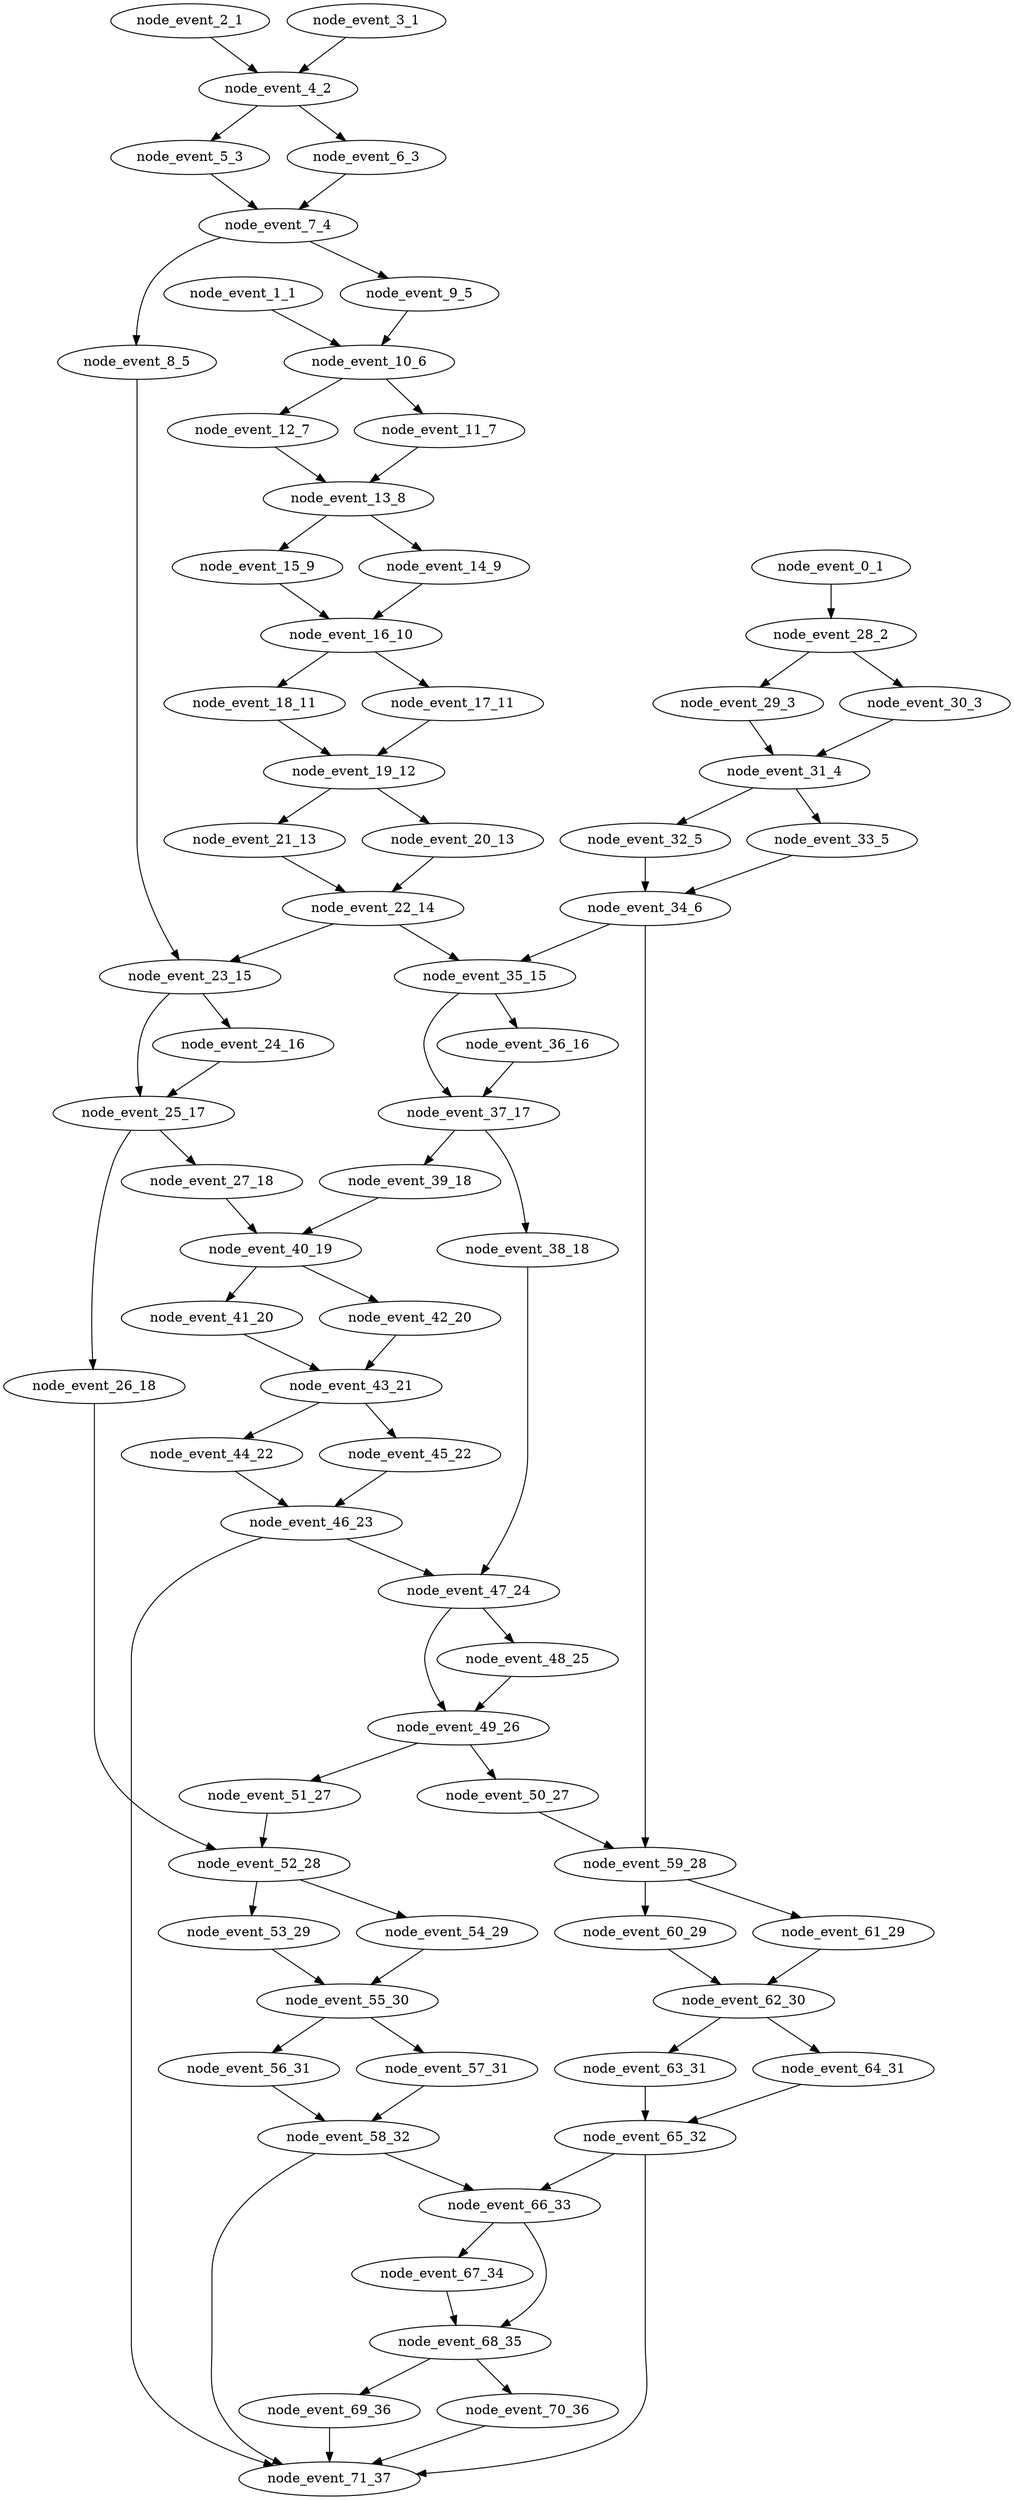 digraph {
    node_event_0_1 [EventIndex="0" EventType="DotQasm.Scheduling.GateEvent" Depth="1" Dependencies="0" Latency="00:00:00.0010000" Priority="0.04600000000000003"];
    node_event_1_1 [EventIndex="1" EventType="DotQasm.Scheduling.GateEvent" Depth="1" Dependencies="0" Latency="00:00:00.0010000" Priority="0.05200000000000003"];
    node_event_2_1 [EventIndex="2" EventType="DotQasm.Scheduling.GateEvent" Depth="1" Dependencies="0" Latency="00:00:00.0010000" Priority="0.05800000000000004"];
    node_event_3_1 [EventIndex="3" EventType="DotQasm.Scheduling.GateEvent" Depth="1" Dependencies="0" Latency="00:00:00.0010000" Priority="0.05800000000000004"];
    node_event_4_2 [EventIndex="4" EventType="DotQasm.Scheduling.ControlledGateEvent" Depth="2" Dependencies="2" Latency="00:00:00.0020000" Priority="0.05700000000000004"];
    node_event_5_3 [EventIndex="5" EventType="DotQasm.Scheduling.GateEvent" Depth="3" Dependencies="3" Latency="00:00:00.0010000" Priority="0.055000000000000035"];
    node_event_6_3 [EventIndex="6" EventType="DotQasm.Scheduling.GateEvent" Depth="3" Dependencies="3" Latency="00:00:00.0010000" Priority="0.055000000000000035"];
    node_event_7_4 [EventIndex="7" EventType="DotQasm.Scheduling.ControlledGateEvent" Depth="4" Dependencies="8" Latency="00:00:00.0020000" Priority="0.054000000000000034"];
    node_event_8_5 [EventIndex="8" EventType="DotQasm.Scheduling.GateEvent" Depth="5" Dependencies="9" Latency="00:00:00.0010000" Priority="0.03800000000000002"];
    node_event_9_5 [EventIndex="9" EventType="DotQasm.Scheduling.GateEvent" Depth="5" Dependencies="9" Latency="00:00:00.0010000" Priority="0.05200000000000003"];
    node_event_10_6 [EventIndex="10" EventType="DotQasm.Scheduling.ControlledGateEvent" Depth="6" Dependencies="11" Latency="00:00:00.0020000" Priority="0.05100000000000003"];
    node_event_11_7 [EventIndex="11" EventType="DotQasm.Scheduling.GateEvent" Depth="7" Dependencies="12" Latency="00:00:00.0010000" Priority="0.04900000000000003"];
    node_event_12_7 [EventIndex="12" EventType="DotQasm.Scheduling.GateEvent" Depth="7" Dependencies="12" Latency="00:00:00.0010000" Priority="0.04900000000000003"];
    node_event_13_8 [EventIndex="13" EventType="DotQasm.Scheduling.ControlledGateEvent" Depth="8" Dependencies="26" Latency="00:00:00.0020000" Priority="0.04800000000000003"];
    node_event_14_9 [EventIndex="14" EventType="DotQasm.Scheduling.GateEvent" Depth="9" Dependencies="27" Latency="00:00:00.0010000" Priority="0.04600000000000003"];
    node_event_15_9 [EventIndex="15" EventType="DotQasm.Scheduling.GateEvent" Depth="9" Dependencies="27" Latency="00:00:00.0010000" Priority="0.04600000000000003"];
    node_event_16_10 [EventIndex="16" EventType="DotQasm.Scheduling.ControlledGateEvent" Depth="10" Dependencies="56" Latency="00:00:00.0020000" Priority="0.045000000000000026"];
    node_event_17_11 [EventIndex="17" EventType="DotQasm.Scheduling.GateEvent" Depth="11" Dependencies="57" Latency="00:00:00.0010000" Priority="0.043000000000000024"];
    node_event_18_11 [EventIndex="18" EventType="DotQasm.Scheduling.GateEvent" Depth="11" Dependencies="57" Latency="00:00:00.0010000" Priority="0.043000000000000024"];
    node_event_19_12 [EventIndex="19" EventType="DotQasm.Scheduling.ControlledGateEvent" Depth="12" Dependencies="116" Latency="00:00:00.0020000" Priority="0.04200000000000002"];
    node_event_20_13 [EventIndex="20" EventType="DotQasm.Scheduling.GateEvent" Depth="13" Dependencies="117" Latency="00:00:00.0010000" Priority="0.04000000000000002"];
    node_event_21_13 [EventIndex="21" EventType="DotQasm.Scheduling.GateEvent" Depth="13" Dependencies="117" Latency="00:00:00.0010000" Priority="0.04000000000000002"];
    node_event_22_14 [EventIndex="22" EventType="DotQasm.Scheduling.ControlledGateEvent" Depth="14" Dependencies="236" Latency="00:00:00.0020000" Priority="0.03900000000000002"];
    node_event_23_15 [EventIndex="23" EventType="DotQasm.Scheduling.ControlledGateEvent" Depth="15" Dependencies="247" Latency="00:00:00.0020000" Priority="0.03700000000000002"];
    node_event_24_16 [EventIndex="24" EventType="DotQasm.Scheduling.GateEvent" Depth="16" Dependencies="248" Latency="00:00:00.0010000" Priority="0.03500000000000002"];
    node_event_25_17 [EventIndex="25" EventType="DotQasm.Scheduling.ControlledGateEvent" Depth="17" Dependencies="497" Latency="00:00:00.0020000" Priority="0.034000000000000016"];
    node_event_26_18 [EventIndex="26" EventType="DotQasm.Scheduling.GateEvent" Depth="18" Dependencies="498" Latency="00:00:00.0010000" Priority="0.018000000000000002"];
    node_event_27_18 [EventIndex="27" EventType="DotQasm.Scheduling.GateEvent" Depth="18" Dependencies="498" Latency="00:00:00.0010000" Priority="0.032000000000000015"];
    node_event_28_2 [EventIndex="28" EventType="DotQasm.Scheduling.ControlledGateEvent" Depth="2" Dependencies="1" Latency="00:00:00.0020000" Priority="0.045000000000000026"];
    node_event_29_3 [EventIndex="29" EventType="DotQasm.Scheduling.GateEvent" Depth="3" Dependencies="2" Latency="00:00:00.0010000" Priority="0.043000000000000024"];
    node_event_30_3 [EventIndex="30" EventType="DotQasm.Scheduling.GateEvent" Depth="3" Dependencies="2" Latency="00:00:00.0010000" Priority="0.043000000000000024"];
    node_event_31_4 [EventIndex="31" EventType="DotQasm.Scheduling.ControlledGateEvent" Depth="4" Dependencies="6" Latency="00:00:00.0020000" Priority="0.04200000000000002"];
    node_event_32_5 [EventIndex="32" EventType="DotQasm.Scheduling.GateEvent" Depth="5" Dependencies="7" Latency="00:00:00.0010000" Priority="0.04000000000000002"];
    node_event_33_5 [EventIndex="33" EventType="DotQasm.Scheduling.GateEvent" Depth="5" Dependencies="7" Latency="00:00:00.0010000" Priority="0.04000000000000002"];
    node_event_34_6 [EventIndex="34" EventType="DotQasm.Scheduling.ControlledGateEvent" Depth="6" Dependencies="16" Latency="00:00:00.0020000" Priority="0.03900000000000002"];
    node_event_35_15 [EventIndex="35" EventType="DotQasm.Scheduling.ControlledGateEvent" Depth="15" Dependencies="254" Latency="00:00:00.0020000" Priority="0.03700000000000002"];
    node_event_36_16 [EventIndex="36" EventType="DotQasm.Scheduling.GateEvent" Depth="16" Dependencies="255" Latency="00:00:00.0010000" Priority="0.03500000000000002"];
    node_event_37_17 [EventIndex="37" EventType="DotQasm.Scheduling.ControlledGateEvent" Depth="17" Dependencies="511" Latency="00:00:00.0020000" Priority="0.034000000000000016"];
    node_event_38_18 [EventIndex="38" EventType="DotQasm.Scheduling.GateEvent" Depth="18" Dependencies="512" Latency="00:00:00.0010000" Priority="0.024000000000000007"];
    node_event_39_18 [EventIndex="39" EventType="DotQasm.Scheduling.GateEvent" Depth="18" Dependencies="512" Latency="00:00:00.0010000" Priority="0.032000000000000015"];
    node_event_40_19 [EventIndex="40" EventType="DotQasm.Scheduling.ControlledGateEvent" Depth="19" Dependencies="1012" Latency="00:00:00.0020000" Priority="0.031000000000000014"];
    node_event_41_20 [EventIndex="41" EventType="DotQasm.Scheduling.GateEvent" Depth="20" Dependencies="1013" Latency="00:00:00.0010000" Priority="0.029000000000000012"];
    node_event_42_20 [EventIndex="42" EventType="DotQasm.Scheduling.GateEvent" Depth="20" Dependencies="1013" Latency="00:00:00.0010000" Priority="0.029000000000000012"];
    node_event_43_21 [EventIndex="43" EventType="DotQasm.Scheduling.ControlledGateEvent" Depth="21" Dependencies="2028" Latency="00:00:00.0020000" Priority="0.02800000000000001"];
    node_event_44_22 [EventIndex="44" EventType="DotQasm.Scheduling.GateEvent" Depth="22" Dependencies="2029" Latency="00:00:00.0010000" Priority="0.02600000000000001"];
    node_event_45_22 [EventIndex="45" EventType="DotQasm.Scheduling.GateEvent" Depth="22" Dependencies="2029" Latency="00:00:00.0010000" Priority="0.02600000000000001"];
    node_event_46_23 [EventIndex="46" EventType="DotQasm.Scheduling.ControlledGateEvent" Depth="23" Dependencies="4060" Latency="00:00:00.0020000" Priority="0.02500000000000001"];
    node_event_47_24 [EventIndex="47" EventType="DotQasm.Scheduling.ControlledGateEvent" Depth="24" Dependencies="4574" Latency="00:00:00.0020000" Priority="0.023000000000000007"];
    node_event_48_25 [EventIndex="48" EventType="DotQasm.Scheduling.GateEvent" Depth="25" Dependencies="4575" Latency="00:00:00.0010000" Priority="0.021000000000000005"];
    node_event_49_26 [EventIndex="49" EventType="DotQasm.Scheduling.ControlledGateEvent" Depth="26" Dependencies="9151" Latency="00:00:00.0020000" Priority="0.020000000000000004"];
    node_event_50_27 [EventIndex="50" EventType="DotQasm.Scheduling.GateEvent" Depth="27" Dependencies="9152" Latency="00:00:00.0010000" Priority="0.018000000000000002"];
    node_event_51_27 [EventIndex="51" EventType="DotQasm.Scheduling.GateEvent" Depth="27" Dependencies="9152" Latency="00:00:00.0010000" Priority="0.018000000000000002"];
    node_event_52_28 [EventIndex="52" EventType="DotQasm.Scheduling.ControlledGateEvent" Depth="28" Dependencies="9652" Latency="00:00:00.0020000" Priority="0.017"];
    node_event_53_29 [EventIndex="53" EventType="DotQasm.Scheduling.GateEvent" Depth="29" Dependencies="9653" Latency="00:00:00.0010000" Priority="0.015"];
    node_event_54_29 [EventIndex="54" EventType="DotQasm.Scheduling.GateEvent" Depth="29" Dependencies="9653" Latency="00:00:00.0010000" Priority="0.015"];
    node_event_55_30 [EventIndex="55" EventType="DotQasm.Scheduling.ControlledGateEvent" Depth="30" Dependencies="19308" Latency="00:00:00.0020000" Priority="0.014"];
    node_event_56_31 [EventIndex="56" EventType="DotQasm.Scheduling.GateEvent" Depth="31" Dependencies="19309" Latency="00:00:00.0010000" Priority="0.012"];
    node_event_57_31 [EventIndex="57" EventType="DotQasm.Scheduling.GateEvent" Depth="31" Dependencies="19309" Latency="00:00:00.0010000" Priority="0.012"];
    node_event_58_32 [EventIndex="58" EventType="DotQasm.Scheduling.ControlledGateEvent" Depth="32" Dependencies="38620" Latency="00:00:00.0020000" Priority="0.011000000000000001"];
    node_event_59_28 [EventIndex="59" EventType="DotQasm.Scheduling.ControlledGateEvent" Depth="28" Dependencies="9170" Latency="00:00:00.0020000" Priority="0.017"];
    node_event_60_29 [EventIndex="60" EventType="DotQasm.Scheduling.GateEvent" Depth="29" Dependencies="9171" Latency="00:00:00.0010000" Priority="0.015"];
    node_event_61_29 [EventIndex="61" EventType="DotQasm.Scheduling.GateEvent" Depth="29" Dependencies="9171" Latency="00:00:00.0010000" Priority="0.015"];
    node_event_62_30 [EventIndex="62" EventType="DotQasm.Scheduling.ControlledGateEvent" Depth="30" Dependencies="18344" Latency="00:00:00.0020000" Priority="0.014"];
    node_event_63_31 [EventIndex="63" EventType="DotQasm.Scheduling.GateEvent" Depth="31" Dependencies="18345" Latency="00:00:00.0010000" Priority="0.012"];
    node_event_64_31 [EventIndex="64" EventType="DotQasm.Scheduling.GateEvent" Depth="31" Dependencies="18345" Latency="00:00:00.0010000" Priority="0.012"];
    node_event_65_32 [EventIndex="65" EventType="DotQasm.Scheduling.ControlledGateEvent" Depth="32" Dependencies="36692" Latency="00:00:00.0020000" Priority="0.011000000000000001"];
    node_event_66_33 [EventIndex="66" EventType="DotQasm.Scheduling.ControlledGateEvent" Depth="33" Dependencies="75314" Latency="00:00:00.0020000" Priority="0.009000000000000001"];
    node_event_67_34 [EventIndex="67" EventType="DotQasm.Scheduling.GateEvent" Depth="34" Dependencies="75315" Latency="00:00:00.0010000" Priority="0.007"];
    node_event_68_35 [EventIndex="68" EventType="DotQasm.Scheduling.ControlledGateEvent" Depth="35" Dependencies="150631" Latency="00:00:00.0020000" Priority="0.006"];
    node_event_69_36 [EventIndex="69" EventType="DotQasm.Scheduling.GateEvent" Depth="36" Dependencies="150632" Latency="00:00:00.0010000" Priority="0.004"];
    node_event_70_36 [EventIndex="70" EventType="DotQasm.Scheduling.GateEvent" Depth="36" Dependencies="150632" Latency="00:00:00.0010000" Priority="0.004"];
    node_event_71_37 [EventIndex="71" EventType="DotQasm.Scheduling.MeasurementEvent" Depth="37" Dependencies="380641" Latency="00:00:00.0030000" Priority="0.003"];
    node_event_0_1 -> node_event_28_2;
    node_event_1_1 -> node_event_10_6;
    node_event_2_1 -> node_event_4_2;
    node_event_3_1 -> node_event_4_2;
    node_event_4_2 -> node_event_5_3;
    node_event_4_2 -> node_event_6_3;
    node_event_5_3 -> node_event_7_4;
    node_event_6_3 -> node_event_7_4;
    node_event_7_4 -> node_event_8_5;
    node_event_7_4 -> node_event_9_5;
    node_event_8_5 -> node_event_23_15;
    node_event_9_5 -> node_event_10_6;
    node_event_10_6 -> node_event_11_7;
    node_event_10_6 -> node_event_12_7;
    node_event_11_7 -> node_event_13_8;
    node_event_12_7 -> node_event_13_8;
    node_event_13_8 -> node_event_14_9;
    node_event_13_8 -> node_event_15_9;
    node_event_14_9 -> node_event_16_10;
    node_event_15_9 -> node_event_16_10;
    node_event_16_10 -> node_event_17_11;
    node_event_16_10 -> node_event_18_11;
    node_event_17_11 -> node_event_19_12;
    node_event_18_11 -> node_event_19_12;
    node_event_19_12 -> node_event_20_13;
    node_event_19_12 -> node_event_21_13;
    node_event_20_13 -> node_event_22_14;
    node_event_21_13 -> node_event_22_14;
    node_event_22_14 -> node_event_23_15;
    node_event_22_14 -> node_event_35_15;
    node_event_23_15 -> node_event_24_16;
    node_event_23_15 -> node_event_25_17;
    node_event_24_16 -> node_event_25_17;
    node_event_25_17 -> node_event_26_18;
    node_event_25_17 -> node_event_27_18;
    node_event_26_18 -> node_event_52_28;
    node_event_27_18 -> node_event_40_19;
    node_event_28_2 -> node_event_29_3;
    node_event_28_2 -> node_event_30_3;
    node_event_29_3 -> node_event_31_4;
    node_event_30_3 -> node_event_31_4;
    node_event_31_4 -> node_event_32_5;
    node_event_31_4 -> node_event_33_5;
    node_event_32_5 -> node_event_34_6;
    node_event_33_5 -> node_event_34_6;
    node_event_34_6 -> node_event_35_15;
    node_event_34_6 -> node_event_59_28;
    node_event_35_15 -> node_event_36_16;
    node_event_35_15 -> node_event_37_17;
    node_event_36_16 -> node_event_37_17;
    node_event_37_17 -> node_event_38_18;
    node_event_37_17 -> node_event_39_18;
    node_event_38_18 -> node_event_47_24;
    node_event_39_18 -> node_event_40_19;
    node_event_40_19 -> node_event_41_20;
    node_event_40_19 -> node_event_42_20;
    node_event_41_20 -> node_event_43_21;
    node_event_42_20 -> node_event_43_21;
    node_event_43_21 -> node_event_44_22;
    node_event_43_21 -> node_event_45_22;
    node_event_44_22 -> node_event_46_23;
    node_event_45_22 -> node_event_46_23;
    node_event_46_23 -> node_event_47_24;
    node_event_46_23 -> node_event_71_37;
    node_event_47_24 -> node_event_48_25;
    node_event_47_24 -> node_event_49_26;
    node_event_48_25 -> node_event_49_26;
    node_event_49_26 -> node_event_50_27;
    node_event_49_26 -> node_event_51_27;
    node_event_50_27 -> node_event_59_28;
    node_event_51_27 -> node_event_52_28;
    node_event_52_28 -> node_event_53_29;
    node_event_52_28 -> node_event_54_29;
    node_event_53_29 -> node_event_55_30;
    node_event_54_29 -> node_event_55_30;
    node_event_55_30 -> node_event_56_31;
    node_event_55_30 -> node_event_57_31;
    node_event_56_31 -> node_event_58_32;
    node_event_57_31 -> node_event_58_32;
    node_event_58_32 -> node_event_66_33;
    node_event_58_32 -> node_event_71_37;
    node_event_59_28 -> node_event_60_29;
    node_event_59_28 -> node_event_61_29;
    node_event_60_29 -> node_event_62_30;
    node_event_61_29 -> node_event_62_30;
    node_event_62_30 -> node_event_63_31;
    node_event_62_30 -> node_event_64_31;
    node_event_63_31 -> node_event_65_32;
    node_event_64_31 -> node_event_65_32;
    node_event_65_32 -> node_event_66_33;
    node_event_65_32 -> node_event_71_37;
    node_event_66_33 -> node_event_67_34;
    node_event_66_33 -> node_event_68_35;
    node_event_67_34 -> node_event_68_35;
    node_event_68_35 -> node_event_69_36;
    node_event_68_35 -> node_event_70_36;
    node_event_69_36 -> node_event_71_37;
    node_event_70_36 -> node_event_71_37;
}
